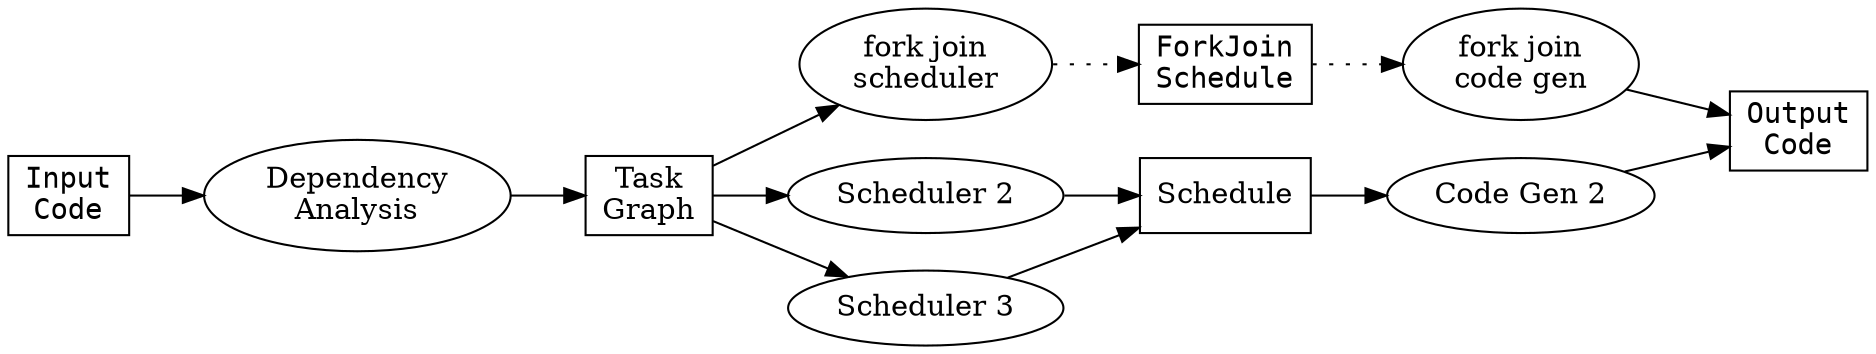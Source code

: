 digraph G {
rankdir = LR;
//rankdir = TB;

//edge [fontname = "courier"];

labeljust=right;

node [shape = "rectangle"];
input [label = "Input\nCode", fontname = "courier"];
taskgraph [label = "Task\nGraph"];
schedule [label = "Schedule"];
fork_join_schedule [label = "ForkJoin\nSchedule", fontname = "courier"];
output [label = "Output\nCode", fontname = "courier"];

node [shape = "oval"];
dependency [label = "Dependency\nAnalysis"];
schedule_algo1 [label = "fork join\nscheduler"];
schedule_algo2 [label = "Scheduler 2"];
schedule_algo3 [label = "Scheduler 3"];
code_generator1 [label = "fork join\ncode gen"];
code_generator2 [label = "Code Gen 2"];

input -> dependency;
dependency -> taskgraph;
taskgraph -> schedule_algo1;
taskgraph -> schedule_algo2;
taskgraph -> schedule_algo3;
schedule_algo2 -> schedule;
schedule_algo3 -> schedule;
schedule -> code_generator2;
code_generator1 -> output;
code_generator2 -> output;

// Bypass
schedule_algo1 -> fork_join_schedule [style = "dotted"];
fork_join_schedule -> code_generator1 [style = "dotted"];
}
